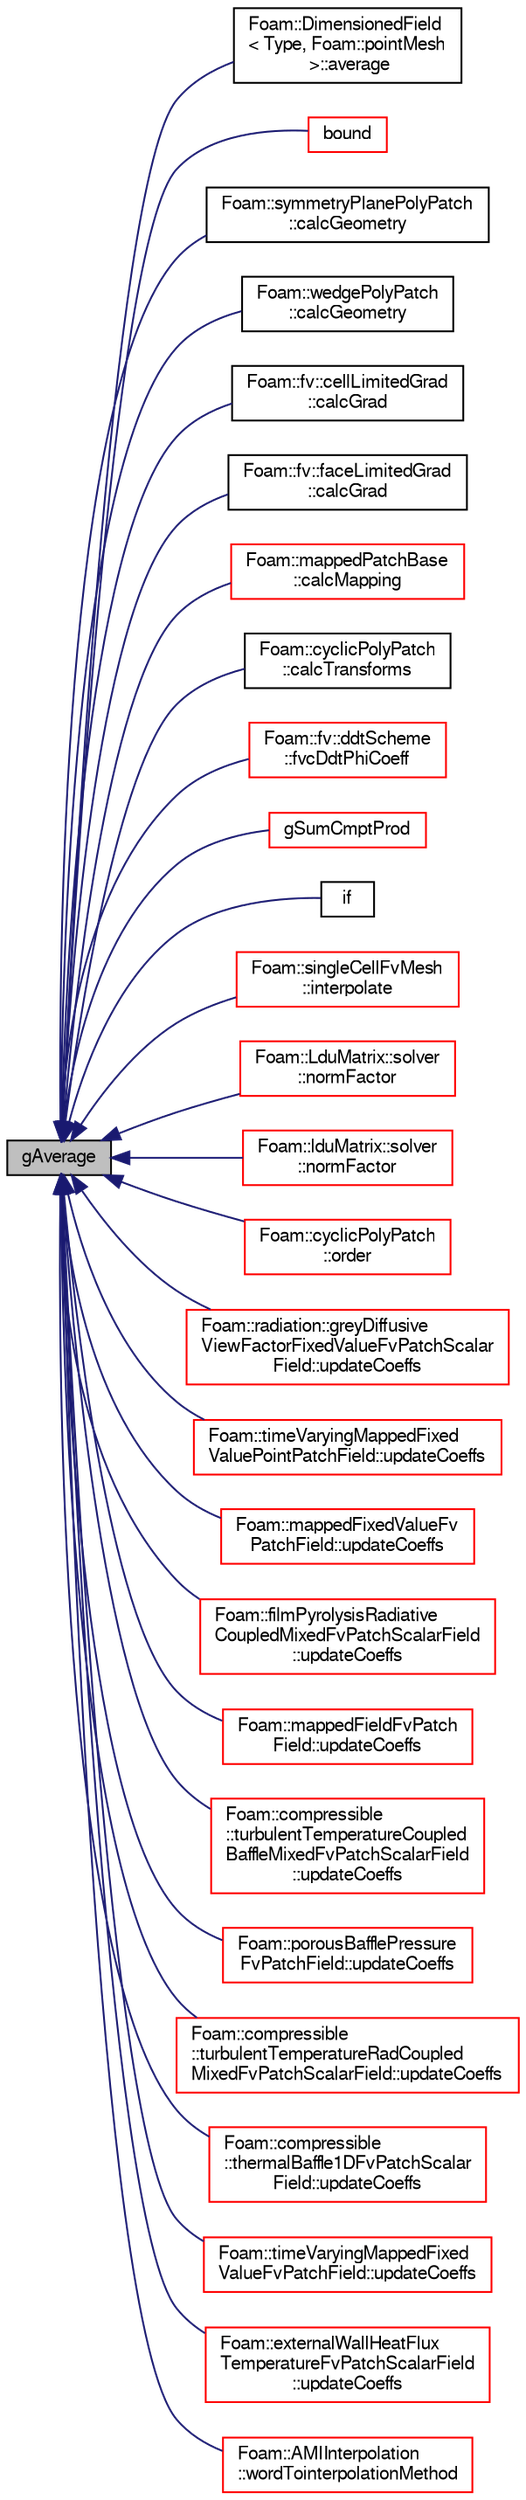 digraph "gAverage"
{
  bgcolor="transparent";
  edge [fontname="FreeSans",fontsize="10",labelfontname="FreeSans",labelfontsize="10"];
  node [fontname="FreeSans",fontsize="10",shape=record];
  rankdir="LR";
  Node65752 [label="gAverage",height=0.2,width=0.4,color="black", fillcolor="grey75", style="filled", fontcolor="black"];
  Node65752 -> Node65753 [dir="back",color="midnightblue",fontsize="10",style="solid",fontname="FreeSans"];
  Node65753 [label="Foam::DimensionedField\l\< Type, Foam::pointMesh\l \>::average",height=0.2,width=0.4,color="black",URL="$a26390.html#ab1dbda6996278824c1ad52c23f8d4bc5",tooltip="Calculate and return arithmetic average. "];
  Node65752 -> Node65754 [dir="back",color="midnightblue",fontsize="10",style="solid",fontname="FreeSans"];
  Node65754 [label="bound",height=0.2,width=0.4,color="red",URL="$a21124.html#a334b2a2d0ce7997d360f7a018174a077",tooltip="Bound the given scalar field if it has gone unbounded. "];
  Node65752 -> Node65841 [dir="back",color="midnightblue",fontsize="10",style="solid",fontname="FreeSans"];
  Node65841 [label="Foam::symmetryPlanePolyPatch\l::calcGeometry",height=0.2,width=0.4,color="black",URL="$a27466.html#a58bb4c0382e9ee570811fb3f005a0a97",tooltip="Calculate the patch geometry. "];
  Node65752 -> Node65842 [dir="back",color="midnightblue",fontsize="10",style="solid",fontname="FreeSans"];
  Node65842 [label="Foam::wedgePolyPatch\l::calcGeometry",height=0.2,width=0.4,color="black",URL="$a27470.html#a58bb4c0382e9ee570811fb3f005a0a97",tooltip="Calculate the patch geometry. "];
  Node65752 -> Node65843 [dir="back",color="midnightblue",fontsize="10",style="solid",fontname="FreeSans"];
  Node65843 [label="Foam::fv::cellLimitedGrad\l::calcGrad",height=0.2,width=0.4,color="black",URL="$a22562.html#a407cbc6dd7a58b7675a05977b4cbed53"];
  Node65752 -> Node65844 [dir="back",color="midnightblue",fontsize="10",style="solid",fontname="FreeSans"];
  Node65844 [label="Foam::fv::faceLimitedGrad\l::calcGrad",height=0.2,width=0.4,color="black",URL="$a22570.html#a407cbc6dd7a58b7675a05977b4cbed53"];
  Node65752 -> Node65845 [dir="back",color="midnightblue",fontsize="10",style="solid",fontname="FreeSans"];
  Node65845 [label="Foam::mappedPatchBase\l::calcMapping",height=0.2,width=0.4,color="red",URL="$a25094.html#ac836e22594348a2ff396bf9ddba3a49f",tooltip="Calculate mapping. "];
  Node65752 -> Node65883 [dir="back",color="midnightblue",fontsize="10",style="solid",fontname="FreeSans"];
  Node65883 [label="Foam::cyclicPolyPatch\l::calcTransforms",height=0.2,width=0.4,color="black",URL="$a27434.html#afb48497736bbafb1fbb000cd218d1779",tooltip="Recalculate the transformation tensors. "];
  Node65752 -> Node65884 [dir="back",color="midnightblue",fontsize="10",style="solid",fontname="FreeSans"];
  Node65884 [label="Foam::fv::ddtScheme\l::fvcDdtPhiCoeff",height=0.2,width=0.4,color="red",URL="$a22486.html#adaa5c26dbfd2851be994f2e32f3274d1"];
  Node65752 -> Node65889 [dir="back",color="midnightblue",fontsize="10",style="solid",fontname="FreeSans"];
  Node65889 [label="gSumCmptProd",height=0.2,width=0.4,color="red",URL="$a21124.html#a0fa4576d96a3ebfaa220dae6ea9ae623"];
  Node65752 -> Node65905 [dir="back",color="midnightblue",fontsize="10",style="solid",fontname="FreeSans"];
  Node65905 [label="if",height=0.2,width=0.4,color="black",URL="$a38954.html#a932f4eac886605bbd76303a56d75e4de"];
  Node65752 -> Node65906 [dir="back",color="midnightblue",fontsize="10",style="solid",fontname="FreeSans"];
  Node65906 [label="Foam::singleCellFvMesh\l::interpolate",height=0.2,width=0.4,color="red",URL="$a22874.html#af97d05ec6e72fd577f9913c9bd086797",tooltip="Map volField. Internal field set to average, patch fields straight. "];
  Node65752 -> Node65908 [dir="back",color="midnightblue",fontsize="10",style="solid",fontname="FreeSans"];
  Node65908 [label="Foam::LduMatrix::solver\l::normFactor",height=0.2,width=0.4,color="red",URL="$a26794.html#a6aa0b30e627d50b23f0a20f8f7e87482",tooltip="Return the matrix norm used to normalise the residual for the. "];
  Node65752 -> Node65915 [dir="back",color="midnightblue",fontsize="10",style="solid",fontname="FreeSans"];
  Node65915 [label="Foam::lduMatrix::solver\l::normFactor",height=0.2,width=0.4,color="red",URL="$a26886.html#a5d368da85f299097a898b72e57da9c9b",tooltip="Return the matrix norm used to normalise the residual for the. "];
  Node65752 -> Node65919 [dir="back",color="midnightblue",fontsize="10",style="solid",fontname="FreeSans"];
  Node65919 [label="Foam::cyclicPolyPatch\l::order",height=0.2,width=0.4,color="red",URL="$a27434.html#aa9533329384a73e819a040bcde1b4b3d",tooltip="Return new ordering for primitivePatch. "];
  Node65752 -> Node66171 [dir="back",color="midnightblue",fontsize="10",style="solid",fontname="FreeSans"];
  Node66171 [label="Foam::radiation::greyDiffusive\lViewFactorFixedValueFvPatchScalar\lField::updateCoeffs",height=0.2,width=0.4,color="red",URL="$a29994.html#a7e24eafac629d3733181cd942d4c902f",tooltip="Update the coefficients associated with the patch field. "];
  Node65752 -> Node66174 [dir="back",color="midnightblue",fontsize="10",style="solid",fontname="FreeSans"];
  Node66174 [label="Foam::timeVaryingMappedFixed\lValuePointPatchField::updateCoeffs",height=0.2,width=0.4,color="red",URL="$a23418.html#a7e24eafac629d3733181cd942d4c902f",tooltip="Update the coefficients associated with the patch field. "];
  Node65752 -> Node66176 [dir="back",color="midnightblue",fontsize="10",style="solid",fontname="FreeSans"];
  Node66176 [label="Foam::mappedFixedValueFv\lPatchField::updateCoeffs",height=0.2,width=0.4,color="red",URL="$a22174.html#a7e24eafac629d3733181cd942d4c902f",tooltip="Update the coefficients associated with the patch field. "];
  Node65752 -> Node65854 [dir="back",color="midnightblue",fontsize="10",style="solid",fontname="FreeSans"];
  Node65854 [label="Foam::filmPyrolysisRadiative\lCoupledMixedFvPatchScalarField\l::updateCoeffs",height=0.2,width=0.4,color="red",URL="$a28982.html#a7e24eafac629d3733181cd942d4c902f",tooltip="Update the coefficients associated with the patch field. "];
  Node65752 -> Node66178 [dir="back",color="midnightblue",fontsize="10",style="solid",fontname="FreeSans"];
  Node66178 [label="Foam::mappedFieldFvPatch\lField::updateCoeffs",height=0.2,width=0.4,color="red",URL="$a22154.html#a7e24eafac629d3733181cd942d4c902f",tooltip="Update the coefficients associated with the patch field. "];
  Node65752 -> Node65873 [dir="back",color="midnightblue",fontsize="10",style="solid",fontname="FreeSans"];
  Node65873 [label="Foam::compressible\l::turbulentTemperatureCoupled\lBaffleMixedFvPatchScalarField\l::updateCoeffs",height=0.2,width=0.4,color="red",URL="$a30802.html#a7e24eafac629d3733181cd942d4c902f",tooltip="Update the coefficients associated with the patch field. "];
  Node65752 -> Node66180 [dir="back",color="midnightblue",fontsize="10",style="solid",fontname="FreeSans"];
  Node66180 [label="Foam::porousBafflePressure\lFvPatchField::updateCoeffs",height=0.2,width=0.4,color="red",URL="$a30826.html#a7e24eafac629d3733181cd942d4c902f",tooltip="Update the coefficients associated with the patch field. "];
  Node65752 -> Node65875 [dir="back",color="midnightblue",fontsize="10",style="solid",fontname="FreeSans"];
  Node65875 [label="Foam::compressible\l::turbulentTemperatureRadCoupled\lMixedFvPatchScalarField::updateCoeffs",height=0.2,width=0.4,color="red",URL="$a30806.html#a7e24eafac629d3733181cd942d4c902f",tooltip="Update the coefficients associated with the patch field. "];
  Node65752 -> Node65881 [dir="back",color="midnightblue",fontsize="10",style="solid",fontname="FreeSans"];
  Node65881 [label="Foam::compressible\l::thermalBaffle1DFvPatchScalar\lField::updateCoeffs",height=0.2,width=0.4,color="red",URL="$a30790.html#a7e24eafac629d3733181cd942d4c902f",tooltip="Update the coefficients associated with the patch field. "];
  Node65752 -> Node66182 [dir="back",color="midnightblue",fontsize="10",style="solid",fontname="FreeSans"];
  Node66182 [label="Foam::timeVaryingMappedFixed\lValueFvPatchField::updateCoeffs",height=0.2,width=0.4,color="red",URL="$a22282.html#a7e24eafac629d3733181cd942d4c902f",tooltip="Update the coefficients associated with the patch field. "];
  Node65752 -> Node66184 [dir="back",color="midnightblue",fontsize="10",style="solid",fontname="FreeSans"];
  Node66184 [label="Foam::externalWallHeatFlux\lTemperatureFvPatchScalarField\l::updateCoeffs",height=0.2,width=0.4,color="red",URL="$a30782.html#a7e24eafac629d3733181cd942d4c902f",tooltip="Update the coefficients associated with the patch field. "];
  Node65752 -> Node66186 [dir="back",color="midnightblue",fontsize="10",style="solid",fontname="FreeSans"];
  Node66186 [label="Foam::AMIInterpolation\l::wordTointerpolationMethod",height=0.2,width=0.4,color="red",URL="$a24866.html#a60e3ed16ffdfe716b129e1e10820c506",tooltip="Convert word to interpolationMethod. "];
}
